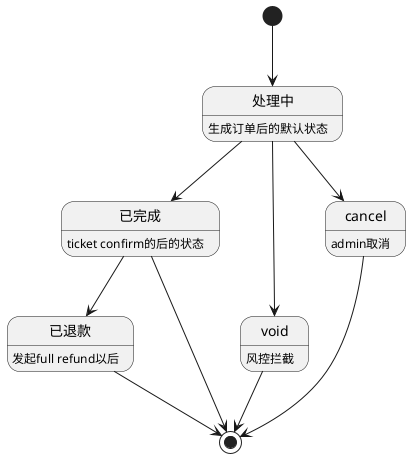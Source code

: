 @startuml
[*] --> 处理中

处理中 --> 已完成
处理中 : 生成订单后的默认状态

已完成 --> 已退款
已完成 : ticket confirm的后的状态
已退款 : 发起full refund以后

处理中 --> void
void : 风控拦截

处理中 --> cancel
cancel : admin取消

void --> [*]
cancel --> [*]
已完成 --> [*]
已退款 --> [*]
@enduml